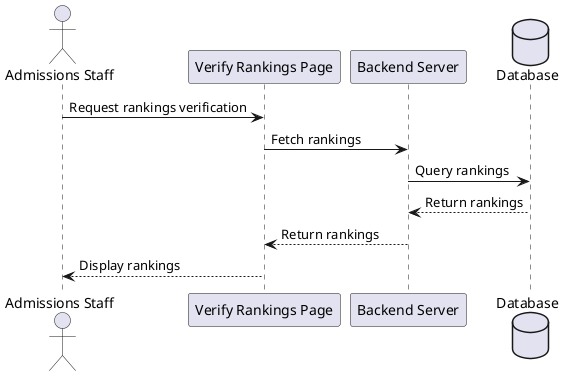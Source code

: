 ; filepath: /home/slightlywind/Repositories/Legacy/SWD392/sequence_diagrams/verify_rankings_certificates.puml
@startuml
actor "Admissions Staff" as Staff
participant "Verify Rankings Page" as VerifyRankingsPage
participant "Backend Server" as BackendServer
database Database

Staff -> VerifyRankingsPage: Request rankings verification
VerifyRankingsPage -> BackendServer: Fetch rankings
BackendServer -> Database: Query rankings
Database --> BackendServer: Return rankings
BackendServer --> VerifyRankingsPage: Return rankings
VerifyRankingsPage --> Staff: Display rankings
@enduml